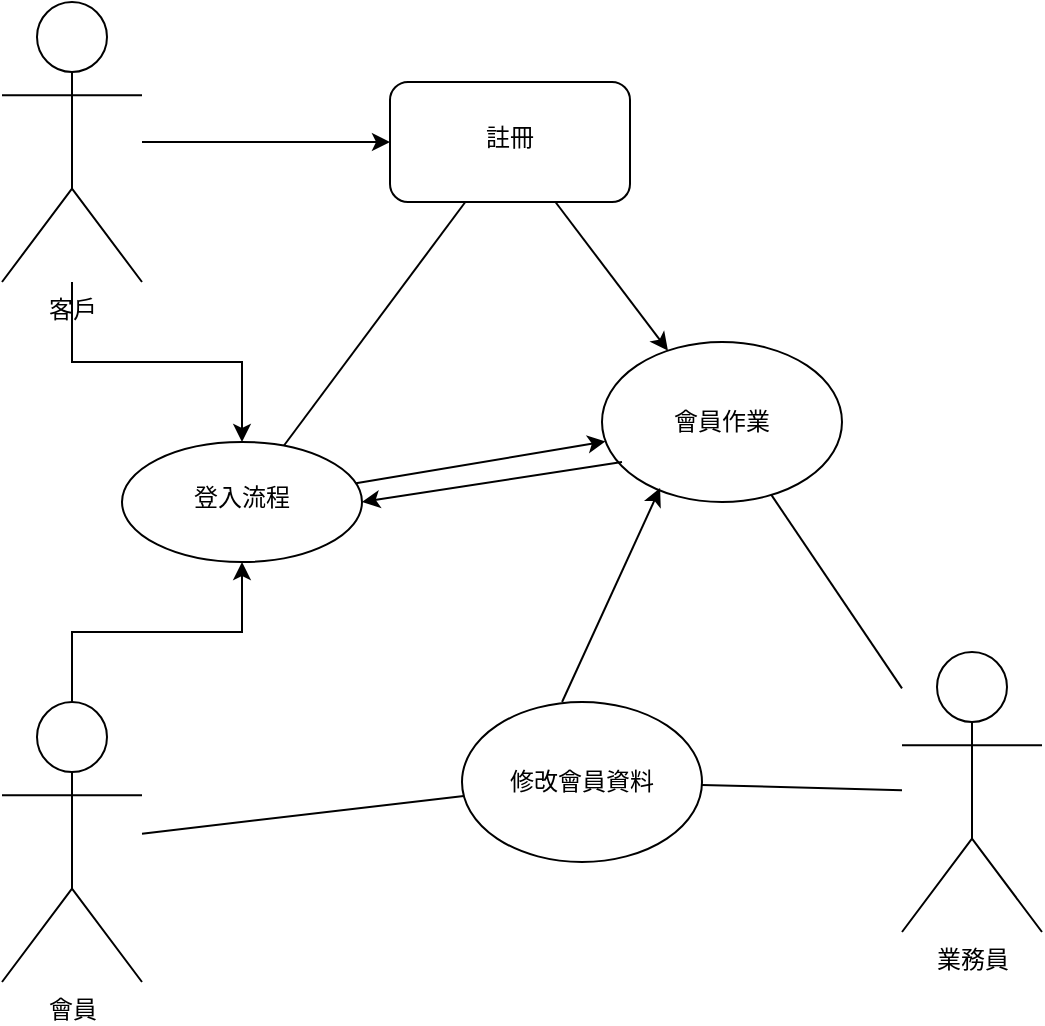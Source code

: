 <mxfile version="18.1.2" type="device"><diagram id="G8-7MSYqQdLygsfBWfnC" name="Page-1"><mxGraphModel dx="1102" dy="715" grid="1" gridSize="10" guides="1" tooltips="1" connect="1" arrows="1" fold="1" page="1" pageScale="1" pageWidth="827" pageHeight="1169" math="0" shadow="0"><root><mxCell id="0"/><mxCell id="1" parent="0"/><mxCell id="vU5jIZwOaHx2uFxEvmAP-27" value="" style="edgeStyle=orthogonalEdgeStyle;rounded=0;orthogonalLoop=1;jettySize=auto;html=1;" edge="1" parent="1" source="vU5jIZwOaHx2uFxEvmAP-2" target="vU5jIZwOaHx2uFxEvmAP-26"><mxGeometry relative="1" as="geometry"/></mxCell><mxCell id="vU5jIZwOaHx2uFxEvmAP-30" value="" style="edgeStyle=orthogonalEdgeStyle;rounded=0;orthogonalLoop=1;jettySize=auto;html=1;" edge="1" parent="1" source="vU5jIZwOaHx2uFxEvmAP-2" target="vU5jIZwOaHx2uFxEvmAP-29"><mxGeometry relative="1" as="geometry"/></mxCell><mxCell id="vU5jIZwOaHx2uFxEvmAP-2" value="客戶" style="shape=umlActor;verticalLabelPosition=bottom;verticalAlign=top;html=1;outlineConnect=0;" vertex="1" parent="1"><mxGeometry x="160" y="120" width="70" height="140" as="geometry"/></mxCell><mxCell id="vU5jIZwOaHx2uFxEvmAP-31" style="edgeStyle=orthogonalEdgeStyle;rounded=0;orthogonalLoop=1;jettySize=auto;html=1;" edge="1" parent="1" source="vU5jIZwOaHx2uFxEvmAP-16" target="vU5jIZwOaHx2uFxEvmAP-29"><mxGeometry relative="1" as="geometry"/></mxCell><mxCell id="vU5jIZwOaHx2uFxEvmAP-16" value="會員" style="shape=umlActor;verticalLabelPosition=bottom;verticalAlign=top;html=1;outlineConnect=0;" vertex="1" parent="1"><mxGeometry x="160" y="470" width="70" height="140" as="geometry"/></mxCell><mxCell id="vU5jIZwOaHx2uFxEvmAP-18" value="業務員&lt;br&gt;" style="shape=umlActor;verticalLabelPosition=bottom;verticalAlign=top;html=1;outlineConnect=0;" vertex="1" parent="1"><mxGeometry x="610" y="445" width="70" height="140" as="geometry"/></mxCell><mxCell id="vU5jIZwOaHx2uFxEvmAP-26" value="&lt;br&gt;註冊" style="rounded=1;whiteSpace=wrap;html=1;verticalAlign=top;" vertex="1" parent="1"><mxGeometry x="354" y="160" width="120" height="60" as="geometry"/></mxCell><mxCell id="vU5jIZwOaHx2uFxEvmAP-29" value="&lt;br&gt;登入流程" style="ellipse;whiteSpace=wrap;html=1;verticalAlign=top;" vertex="1" parent="1"><mxGeometry x="220" y="340" width="120" height="60" as="geometry"/></mxCell><mxCell id="vU5jIZwOaHx2uFxEvmAP-33" value="" style="endArrow=none;html=1;rounded=0;" edge="1" parent="1" source="vU5jIZwOaHx2uFxEvmAP-29" target="vU5jIZwOaHx2uFxEvmAP-26"><mxGeometry width="50" height="50" relative="1" as="geometry"><mxPoint x="390" y="390" as="sourcePoint"/><mxPoint x="440" y="340" as="targetPoint"/></mxGeometry></mxCell><mxCell id="vU5jIZwOaHx2uFxEvmAP-34" value="修改會員資料" style="ellipse;whiteSpace=wrap;html=1;" vertex="1" parent="1"><mxGeometry x="390" y="470" width="120" height="80" as="geometry"/></mxCell><mxCell id="vU5jIZwOaHx2uFxEvmAP-35" value="" style="endArrow=none;html=1;rounded=0;" edge="1" parent="1" source="vU5jIZwOaHx2uFxEvmAP-34" target="vU5jIZwOaHx2uFxEvmAP-18"><mxGeometry width="50" height="50" relative="1" as="geometry"><mxPoint x="390" y="390" as="sourcePoint"/><mxPoint x="440" y="340" as="targetPoint"/></mxGeometry></mxCell><mxCell id="vU5jIZwOaHx2uFxEvmAP-36" value="" style="endArrow=none;html=1;rounded=0;" edge="1" parent="1" source="vU5jIZwOaHx2uFxEvmAP-16" target="vU5jIZwOaHx2uFxEvmAP-34"><mxGeometry width="50" height="50" relative="1" as="geometry"><mxPoint x="390" y="390" as="sourcePoint"/><mxPoint x="440" y="340" as="targetPoint"/></mxGeometry></mxCell><mxCell id="vU5jIZwOaHx2uFxEvmAP-37" value="會員作業" style="ellipse;whiteSpace=wrap;html=1;" vertex="1" parent="1"><mxGeometry x="460" y="290" width="120" height="80" as="geometry"/></mxCell><mxCell id="vU5jIZwOaHx2uFxEvmAP-38" value="" style="endArrow=none;html=1;rounded=0;" edge="1" parent="1" source="vU5jIZwOaHx2uFxEvmAP-37" target="vU5jIZwOaHx2uFxEvmAP-18"><mxGeometry width="50" height="50" relative="1" as="geometry"><mxPoint x="390" y="390" as="sourcePoint"/><mxPoint x="440" y="340" as="targetPoint"/></mxGeometry></mxCell><mxCell id="vU5jIZwOaHx2uFxEvmAP-39" value="" style="endArrow=classic;html=1;rounded=0;" edge="1" parent="1" source="vU5jIZwOaHx2uFxEvmAP-26" target="vU5jIZwOaHx2uFxEvmAP-37"><mxGeometry width="50" height="50" relative="1" as="geometry"><mxPoint x="390" y="390" as="sourcePoint"/><mxPoint x="440" y="340" as="targetPoint"/></mxGeometry></mxCell><mxCell id="vU5jIZwOaHx2uFxEvmAP-40" value="" style="endArrow=classic;html=1;rounded=0;" edge="1" parent="1" source="vU5jIZwOaHx2uFxEvmAP-29" target="vU5jIZwOaHx2uFxEvmAP-37"><mxGeometry width="50" height="50" relative="1" as="geometry"><mxPoint x="390" y="390" as="sourcePoint"/><mxPoint x="440" y="340" as="targetPoint"/></mxGeometry></mxCell><mxCell id="vU5jIZwOaHx2uFxEvmAP-41" value="" style="endArrow=classic;html=1;rounded=0;exitX=0.417;exitY=0;exitDx=0;exitDy=0;exitPerimeter=0;entryX=0.242;entryY=0.913;entryDx=0;entryDy=0;entryPerimeter=0;" edge="1" parent="1" source="vU5jIZwOaHx2uFxEvmAP-34" target="vU5jIZwOaHx2uFxEvmAP-37"><mxGeometry width="50" height="50" relative="1" as="geometry"><mxPoint x="390" y="390" as="sourcePoint"/><mxPoint x="440" y="340" as="targetPoint"/></mxGeometry></mxCell><mxCell id="vU5jIZwOaHx2uFxEvmAP-42" value="" style="endArrow=classic;html=1;rounded=0;entryX=1;entryY=0.5;entryDx=0;entryDy=0;" edge="1" parent="1" target="vU5jIZwOaHx2uFxEvmAP-29"><mxGeometry width="50" height="50" relative="1" as="geometry"><mxPoint x="470" y="350" as="sourcePoint"/><mxPoint x="440" y="340" as="targetPoint"/></mxGeometry></mxCell></root></mxGraphModel></diagram></mxfile>